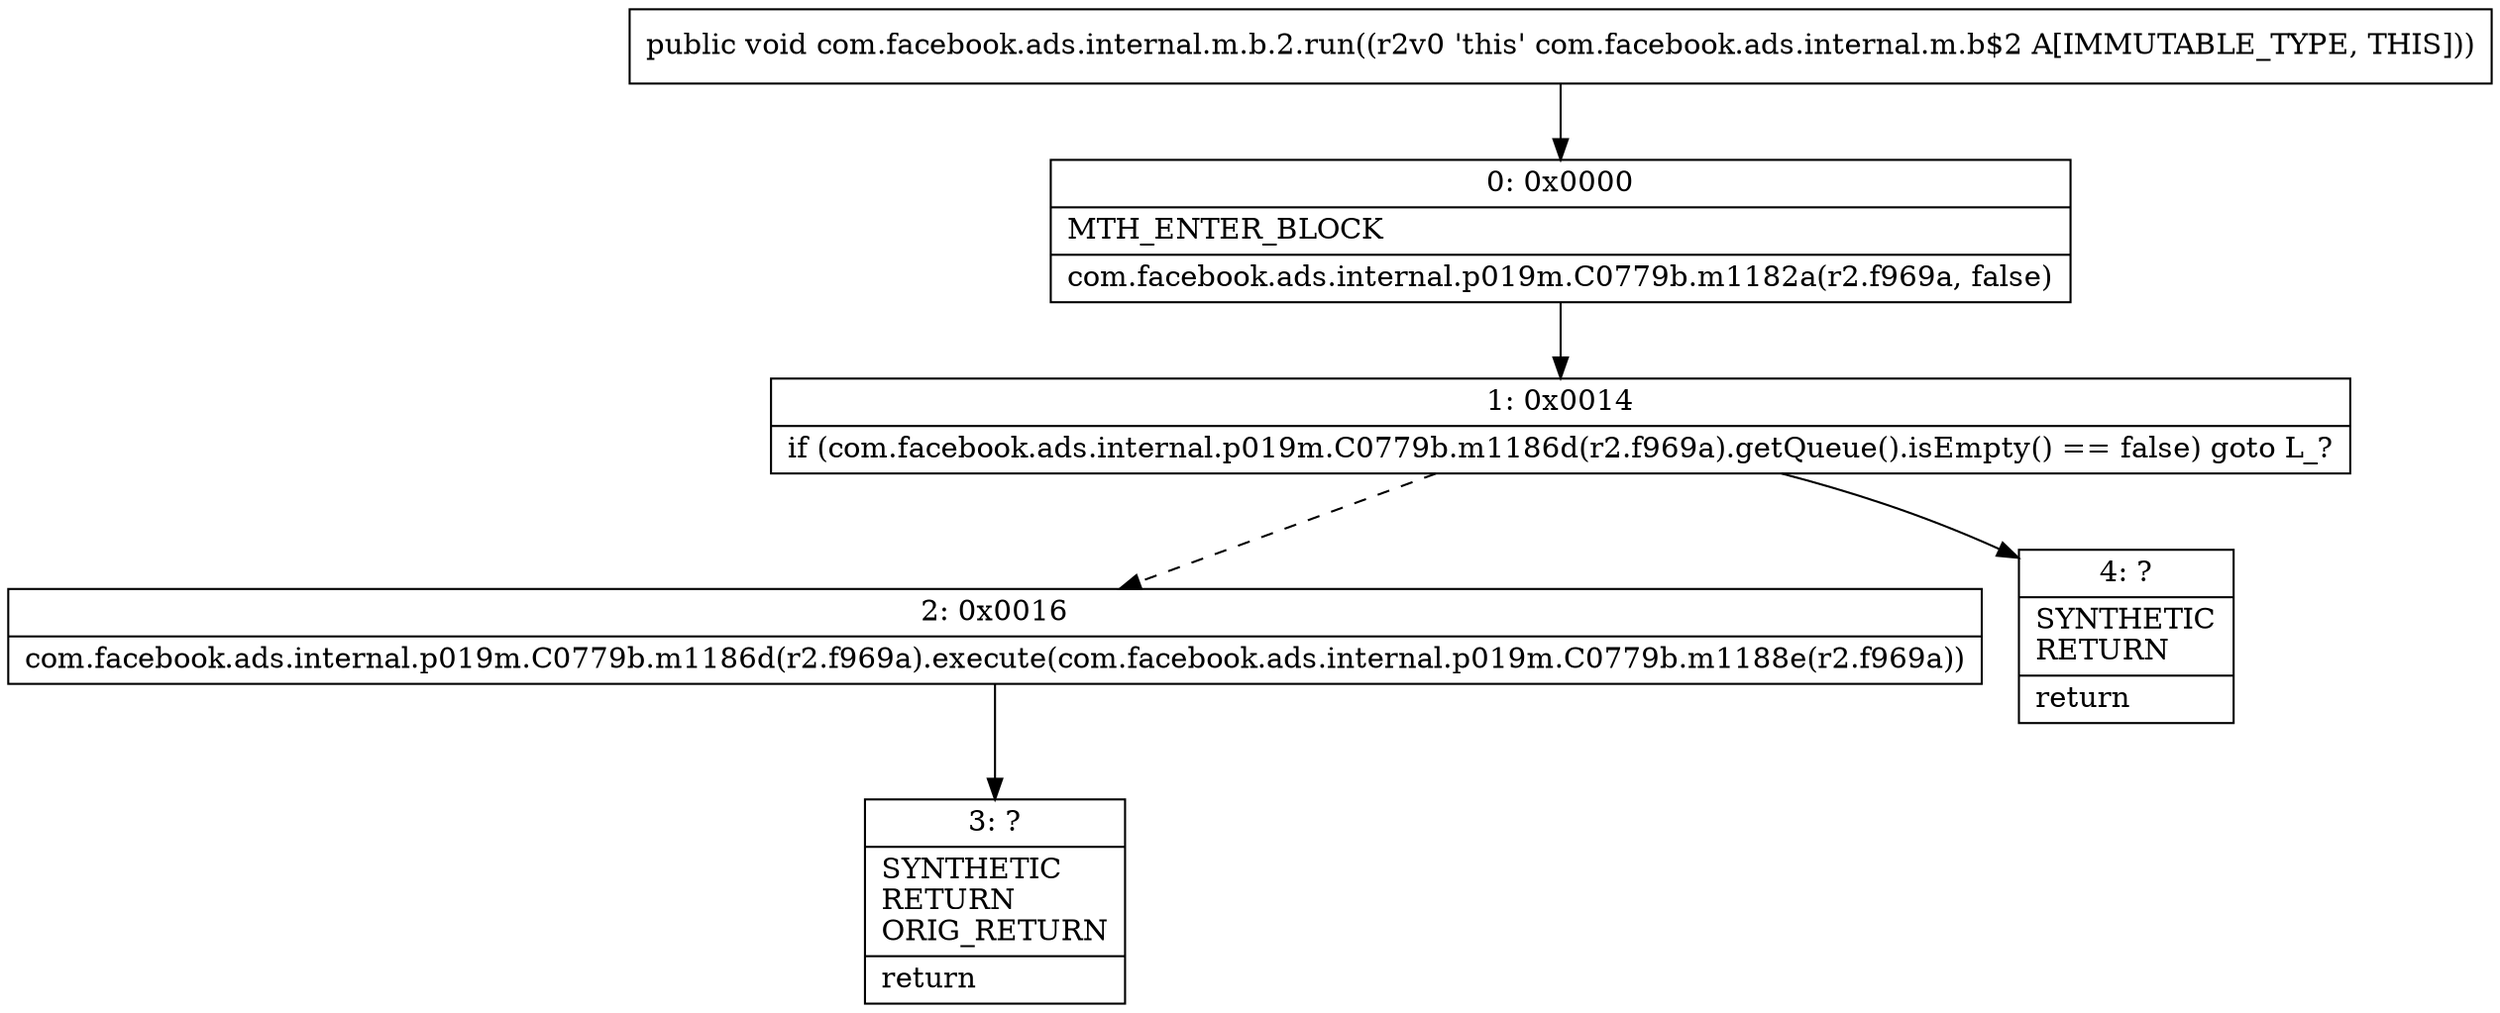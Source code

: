 digraph "CFG forcom.facebook.ads.internal.m.b.2.run()V" {
Node_0 [shape=record,label="{0\:\ 0x0000|MTH_ENTER_BLOCK\l|com.facebook.ads.internal.p019m.C0779b.m1182a(r2.f969a, false)\l}"];
Node_1 [shape=record,label="{1\:\ 0x0014|if (com.facebook.ads.internal.p019m.C0779b.m1186d(r2.f969a).getQueue().isEmpty() == false) goto L_?\l}"];
Node_2 [shape=record,label="{2\:\ 0x0016|com.facebook.ads.internal.p019m.C0779b.m1186d(r2.f969a).execute(com.facebook.ads.internal.p019m.C0779b.m1188e(r2.f969a))\l}"];
Node_3 [shape=record,label="{3\:\ ?|SYNTHETIC\lRETURN\lORIG_RETURN\l|return\l}"];
Node_4 [shape=record,label="{4\:\ ?|SYNTHETIC\lRETURN\l|return\l}"];
MethodNode[shape=record,label="{public void com.facebook.ads.internal.m.b.2.run((r2v0 'this' com.facebook.ads.internal.m.b$2 A[IMMUTABLE_TYPE, THIS])) }"];
MethodNode -> Node_0;
Node_0 -> Node_1;
Node_1 -> Node_2[style=dashed];
Node_1 -> Node_4;
Node_2 -> Node_3;
}

